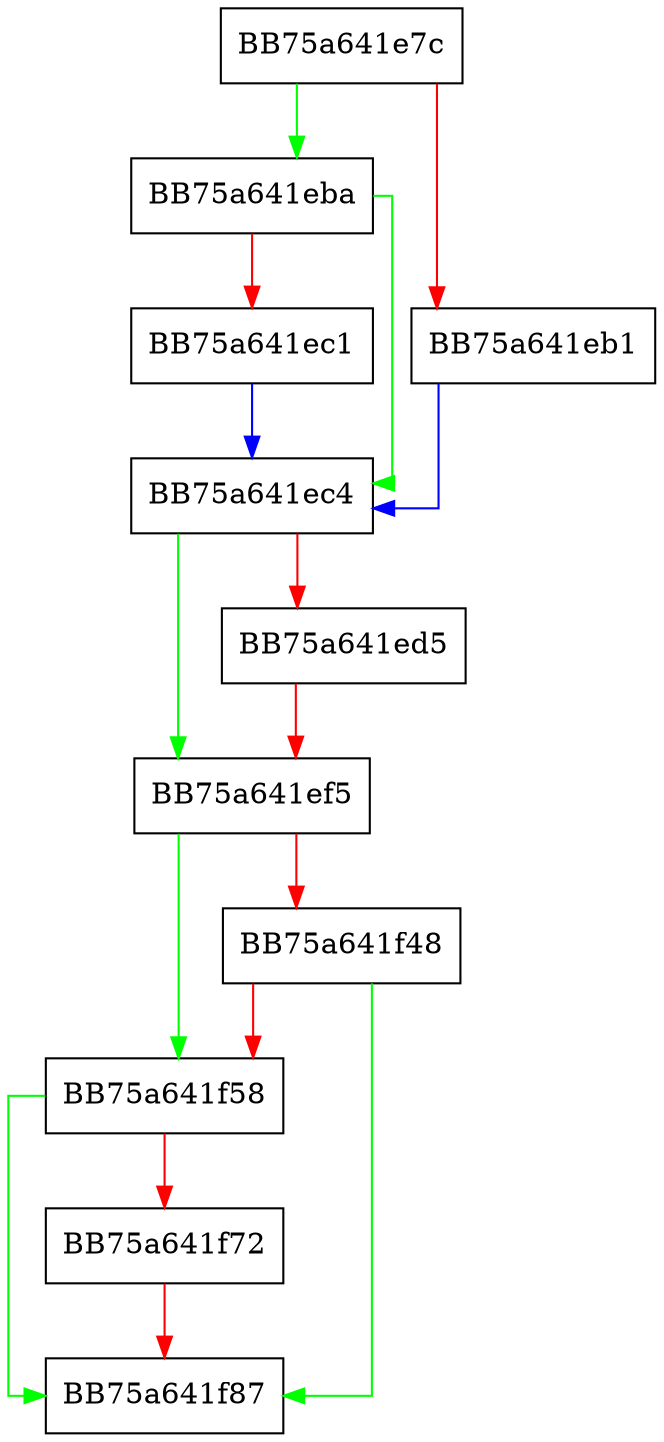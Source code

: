 digraph format_what {
  node [shape="box"];
  graph [splines=ortho];
  BB75a641e7c -> BB75a641eba [color="green"];
  BB75a641e7c -> BB75a641eb1 [color="red"];
  BB75a641eb1 -> BB75a641ec4 [color="blue"];
  BB75a641eba -> BB75a641ec4 [color="green"];
  BB75a641eba -> BB75a641ec1 [color="red"];
  BB75a641ec1 -> BB75a641ec4 [color="blue"];
  BB75a641ec4 -> BB75a641ef5 [color="green"];
  BB75a641ec4 -> BB75a641ed5 [color="red"];
  BB75a641ed5 -> BB75a641ef5 [color="red"];
  BB75a641ef5 -> BB75a641f58 [color="green"];
  BB75a641ef5 -> BB75a641f48 [color="red"];
  BB75a641f48 -> BB75a641f87 [color="green"];
  BB75a641f48 -> BB75a641f58 [color="red"];
  BB75a641f58 -> BB75a641f87 [color="green"];
  BB75a641f58 -> BB75a641f72 [color="red"];
  BB75a641f72 -> BB75a641f87 [color="red"];
}